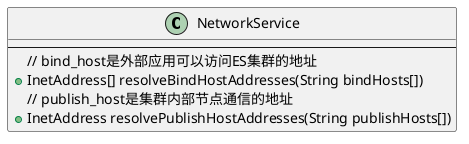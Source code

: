 @startuml

class NetworkService {
    ---
    // bind_host是外部应用可以访问ES集群的地址
    +InetAddress[] resolveBindHostAddresses(String bindHosts[])
    // publish_host是集群内部节点通信的地址
    +InetAddress resolvePublishHostAddresses(String publishHosts[])
}

@enduml